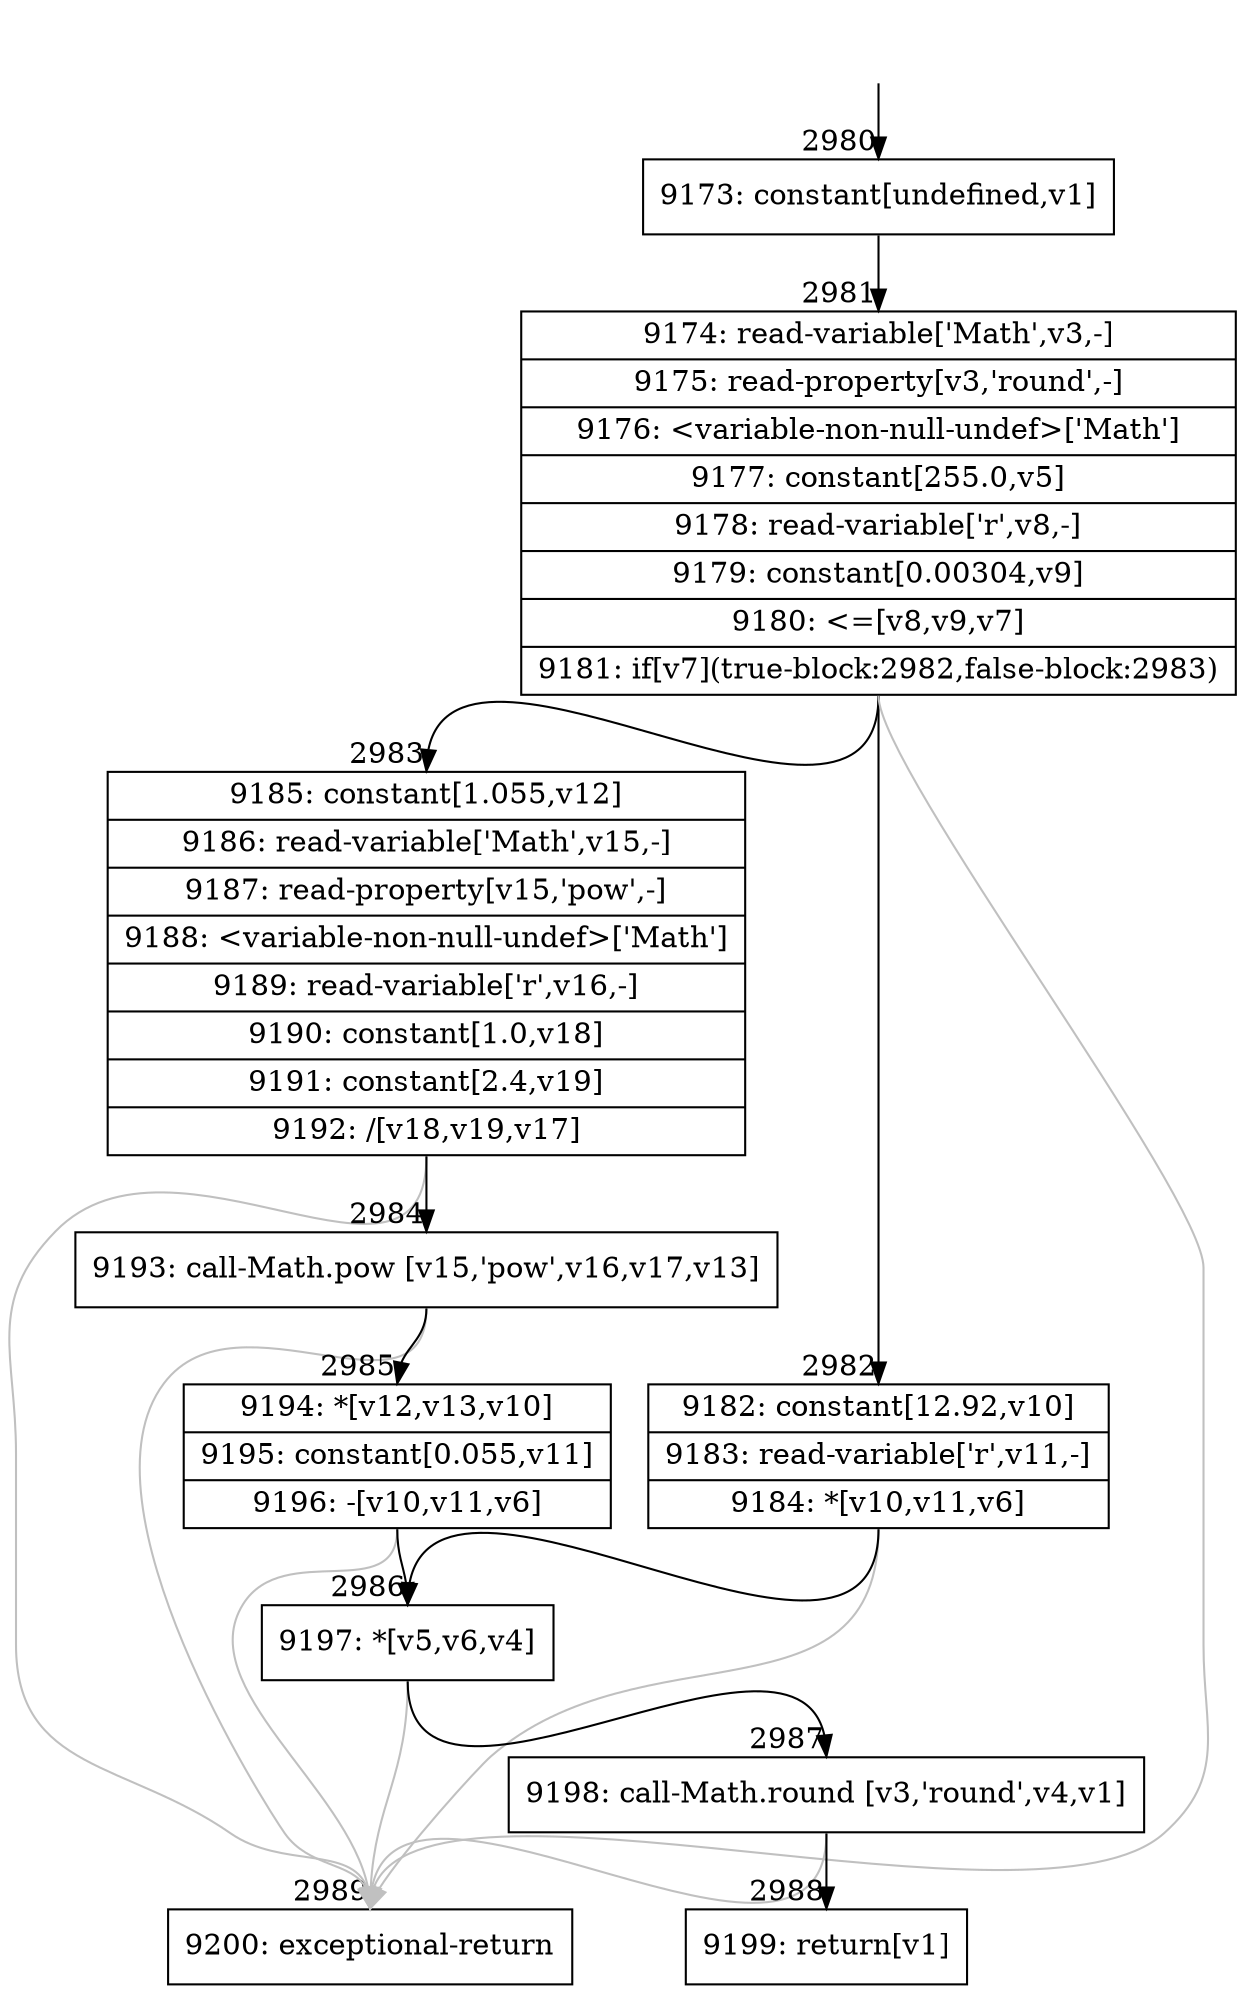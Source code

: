 digraph {
rankdir="TD"
BB_entry281[shape=none,label=""];
BB_entry281 -> BB2980 [tailport=s, headport=n, headlabel="    2980"]
BB2980 [shape=record label="{9173: constant[undefined,v1]}" ] 
BB2980 -> BB2981 [tailport=s, headport=n, headlabel="      2981"]
BB2981 [shape=record label="{9174: read-variable['Math',v3,-]|9175: read-property[v3,'round',-]|9176: \<variable-non-null-undef\>['Math']|9177: constant[255.0,v5]|9178: read-variable['r',v8,-]|9179: constant[0.00304,v9]|9180: \<=[v8,v9,v7]|9181: if[v7](true-block:2982,false-block:2983)}" ] 
BB2981 -> BB2982 [tailport=s, headport=n, headlabel="      2982"]
BB2981 -> BB2983 [tailport=s, headport=n, headlabel="      2983"]
BB2981 -> BB2989 [tailport=s, headport=n, color=gray, headlabel="      2989"]
BB2982 [shape=record label="{9182: constant[12.92,v10]|9183: read-variable['r',v11,-]|9184: *[v10,v11,v6]}" ] 
BB2982 -> BB2986 [tailport=s, headport=n, headlabel="      2986"]
BB2982 -> BB2989 [tailport=s, headport=n, color=gray]
BB2983 [shape=record label="{9185: constant[1.055,v12]|9186: read-variable['Math',v15,-]|9187: read-property[v15,'pow',-]|9188: \<variable-non-null-undef\>['Math']|9189: read-variable['r',v16,-]|9190: constant[1.0,v18]|9191: constant[2.4,v19]|9192: /[v18,v19,v17]}" ] 
BB2983 -> BB2984 [tailport=s, headport=n, headlabel="      2984"]
BB2983 -> BB2989 [tailport=s, headport=n, color=gray]
BB2984 [shape=record label="{9193: call-Math.pow [v15,'pow',v16,v17,v13]}" ] 
BB2984 -> BB2985 [tailport=s, headport=n, headlabel="      2985"]
BB2984 -> BB2989 [tailport=s, headport=n, color=gray]
BB2985 [shape=record label="{9194: *[v12,v13,v10]|9195: constant[0.055,v11]|9196: -[v10,v11,v6]}" ] 
BB2985 -> BB2986 [tailport=s, headport=n]
BB2985 -> BB2989 [tailport=s, headport=n, color=gray]
BB2986 [shape=record label="{9197: *[v5,v6,v4]}" ] 
BB2986 -> BB2987 [tailport=s, headport=n, headlabel="      2987"]
BB2986 -> BB2989 [tailport=s, headport=n, color=gray]
BB2987 [shape=record label="{9198: call-Math.round [v3,'round',v4,v1]}" ] 
BB2987 -> BB2988 [tailport=s, headport=n, headlabel="      2988"]
BB2987 -> BB2989 [tailport=s, headport=n, color=gray]
BB2988 [shape=record label="{9199: return[v1]}" ] 
BB2989 [shape=record label="{9200: exceptional-return}" ] 
//#$~ 1666
}
